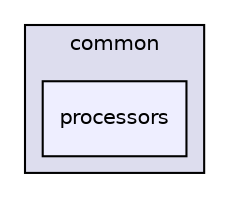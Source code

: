 digraph "/build/FastDeploy/fastdeploy/vision/common/processors" {
  compound=true
  node [ fontsize="10", fontname="Helvetica"];
  edge [ labelfontsize="10", labelfontname="Helvetica"];
  subgraph clusterdir_89f9fd388517215d18ff4e3b7af7443e {
    graph [ bgcolor="#ddddee", pencolor="black", label="common" fontname="Helvetica", fontsize="10", URL="dir_89f9fd388517215d18ff4e3b7af7443e.html"]
  dir_9479303a41f149780a2af133dc556430 [shape=box, label="processors", style="filled", fillcolor="#eeeeff", pencolor="black", URL="dir_9479303a41f149780a2af133dc556430.html"];
  }
}
